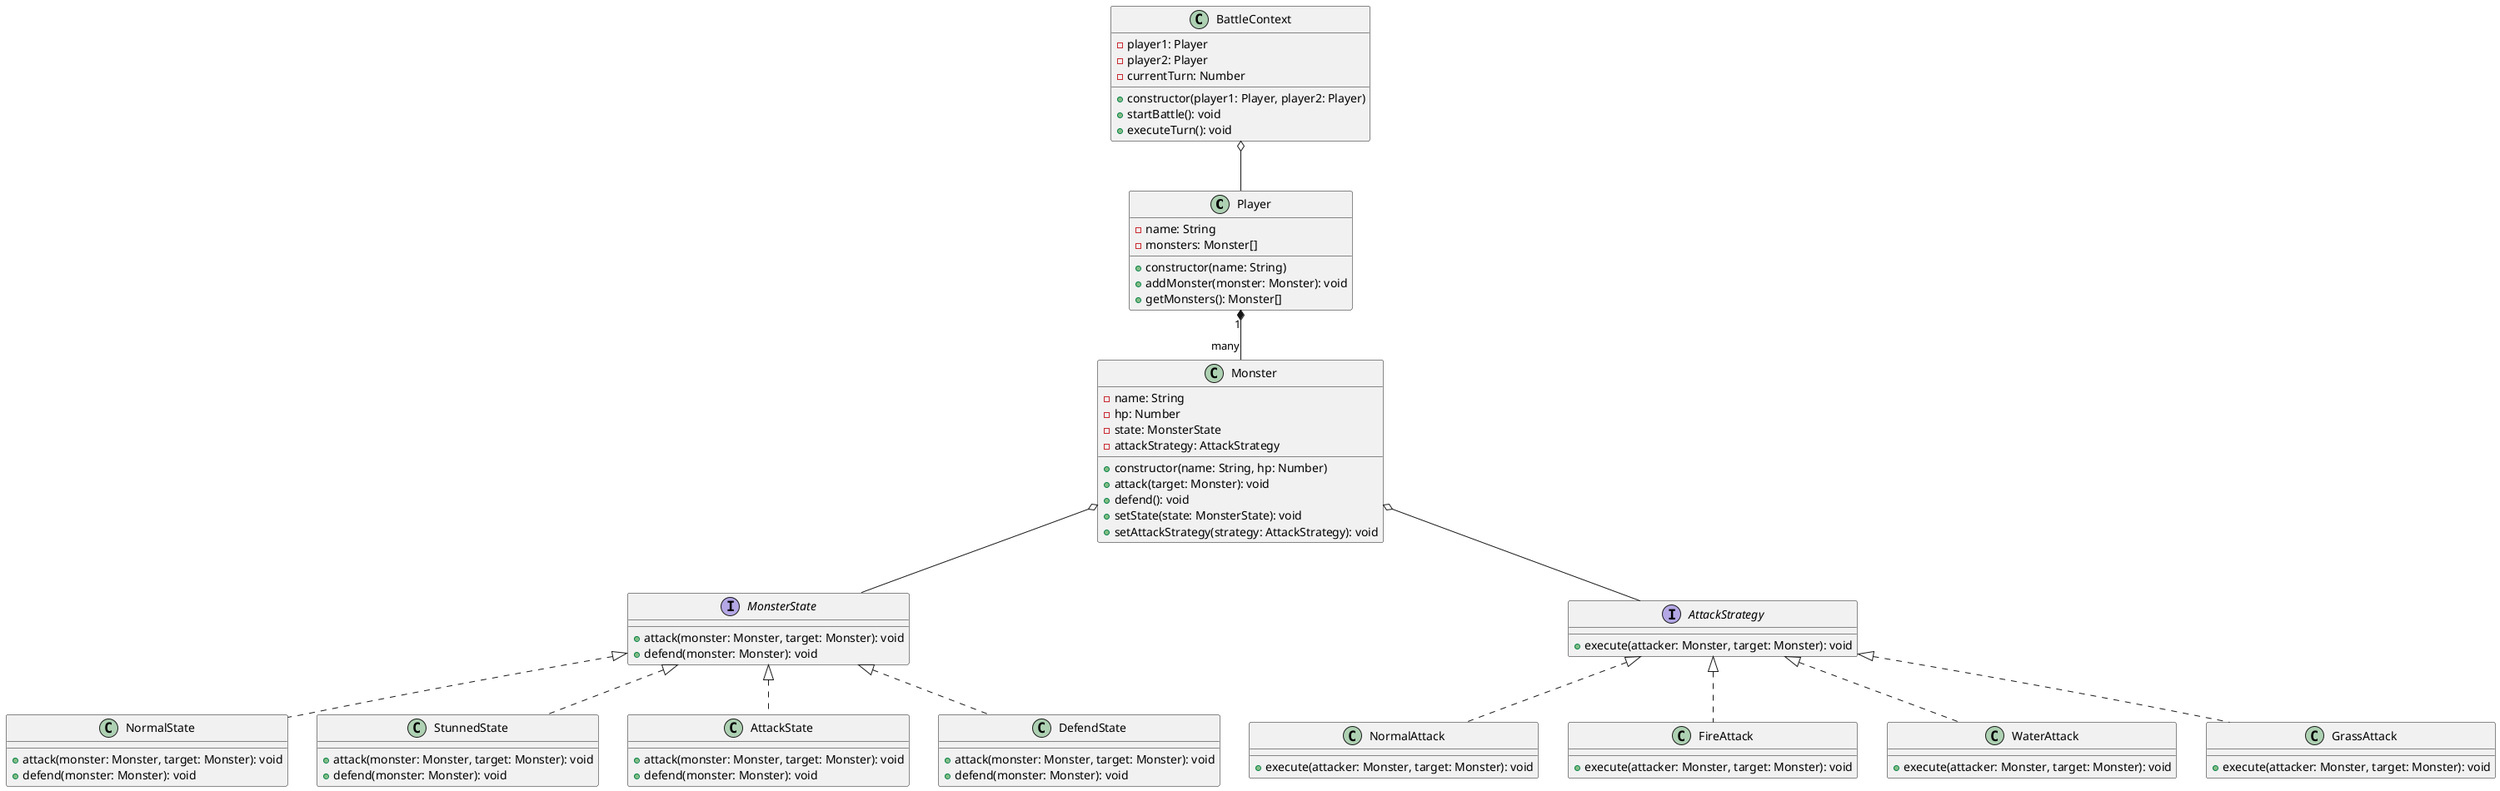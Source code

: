 @startuml Pokemon Game Architecture

' Core Classes
class Player {
  -name: String
  -monsters: Monster[]
  +constructor(name: String)
  +addMonster(monster: Monster): void
  +getMonsters(): Monster[]
}

class Monster {
  -name: String
  -hp: Number
  -state: MonsterState
  -attackStrategy: AttackStrategy
  +constructor(name: String, hp: Number)
  +attack(target: Monster): void
  +defend(): void
  +setState(state: MonsterState): void
  +setAttackStrategy(strategy: AttackStrategy): void
}

class BattleContext {
  -player1: Player
  -player2: Player
  -currentTurn: Number
  +constructor(player1: Player, player2: Player)
  +startBattle(): void
  +executeTurn(): void
}

' State Pattern
interface MonsterState {
  +attack(monster: Monster, target: Monster): void
  +defend(monster: Monster): void
}

class NormalState {
  +attack(monster: Monster, target: Monster): void
  +defend(monster: Monster): void
}

class StunnedState {
  +attack(monster: Monster, target: Monster): void
  +defend(monster: Monster): void
}

class AttackState {
  +attack(monster: Monster, target: Monster): void
  +defend(monster: Monster): void
}

class DefendState {
  +attack(monster: Monster, target: Monster): void
  +defend(monster: Monster): void
}

' Strategy Pattern
interface AttackStrategy {
  +execute(attacker: Monster, target: Monster): void
}

class NormalAttack {
  +execute(attacker: Monster, target: Monster): void
}

class FireAttack {
  +execute(attacker: Monster, target: Monster): void
}

class WaterAttack {
  +execute(attacker: Monster, target: Monster): void
}

class GrassAttack {
  +execute(attacker: Monster, target: Monster): void
}

' Relationships
Player "1" *-- "many" Monster
Monster o-- MonsterState
Monster o-- AttackStrategy
MonsterState <|.. NormalState
MonsterState <|.. StunnedState
MonsterState <|.. AttackState
MonsterState <|.. DefendState
AttackStrategy <|.. NormalAttack
AttackStrategy <|.. FireAttack
AttackStrategy <|.. WaterAttack
AttackStrategy <|.. GrassAttack
BattleContext o-- Player

@enduml 